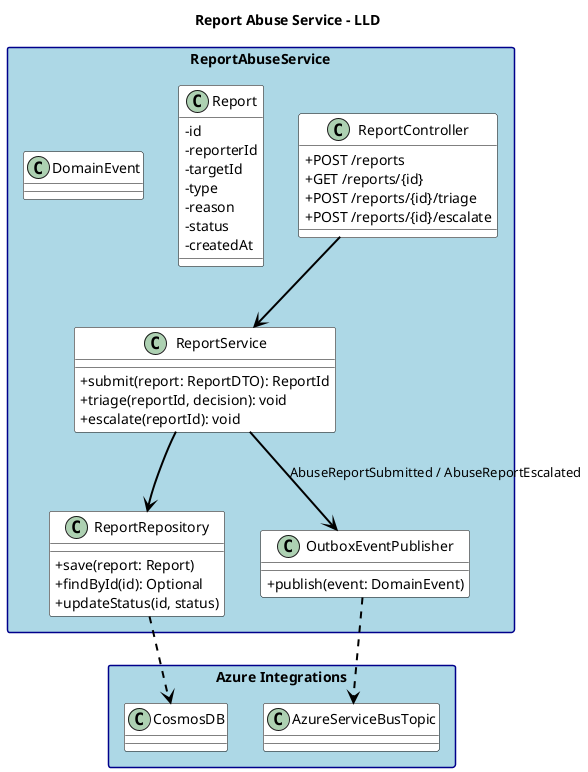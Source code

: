 @startuml
title Report Abuse Service - LLD

skinparam shadowing false
skinparam packageStyle rectangle
skinparam classAttributeIconSize 0
skinparam fontName "Helvetica"
skinparam titleFontName "Helvetica"
skinparam legendFontName "Helvetica"
skinparam noteFontName "Helvetica"
skinparam backgroundColor white
skinparam packageBackgroundColor lightblue
skinparam packageBorderColor darkblue
skinparam classBackgroundColor white
skinparam classBorderColor black
skinparam interfaceBackgroundColor lightgreen
skinparam interfaceBorderColor black
skinparam enumBackgroundColor lightyellow
skinparam enumBorderColor black
skinparam arrowColor black
skinparam arrowThickness 2


package "ReportAbuseService" {
class ReportController {
+POST /reports
+GET /reports/{id}
+POST /reports/{id}/triage
+POST /reports/{id}/escalate
}

class ReportService {
+submit(report: ReportDTO): ReportId
+triage(reportId, decision): void
+escalate(reportId): void
}

class ReportRepository {
+save(report: Report)
+findById(id): Optional
+updateStatus(id, status)
}

class Report {
-id
-reporterId
-targetId
-type
-reason
-status
-createdAt
}

class OutboxEventPublisher {
+publish(event: DomainEvent)
}
class DomainEvent {}
}

package "Azure Integrations" {
class CosmosDB
class AzureServiceBusTopic
}

ReportController --> ReportService
ReportService --> ReportRepository
ReportRepository ..> CosmosDB
ReportService --> OutboxEventPublisher : "AbuseReportSubmitted / AbuseReportEscalated"
OutboxEventPublisher ..> AzureServiceBusTopic

@enduml
